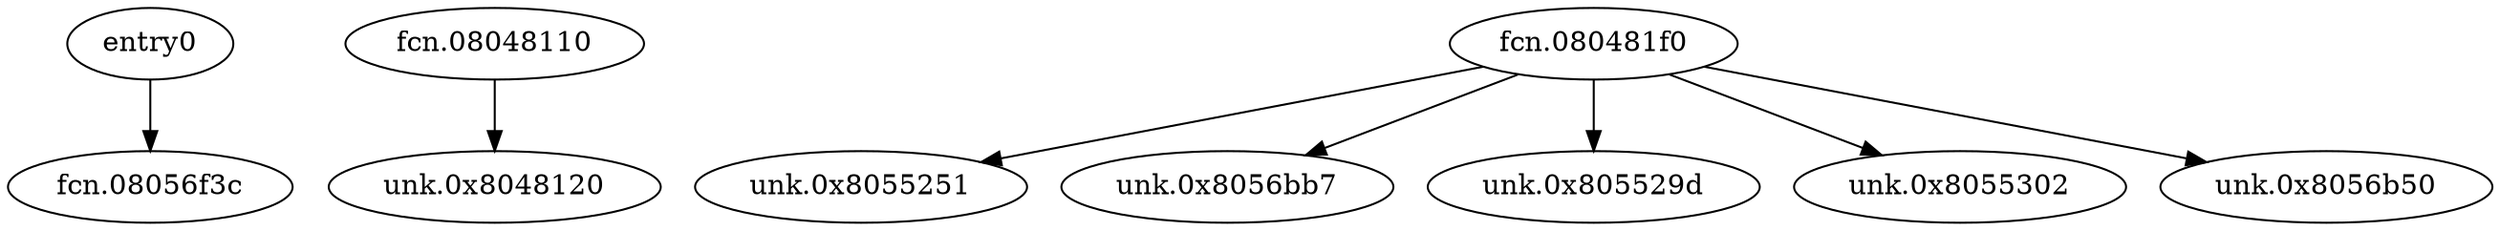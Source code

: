 digraph code {
  "0x08048164" [label="entry0"];
  "0x08048164" -> "0x08056f3c";
  "0x08056f3c" [label="fcn.08056f3c"];
  "0x08048110" [label="fcn.08048110"];
  "0x08048110" -> "0x08048120";
  "0x08048120" [label="unk.0x8048120"];
  "0x080481f0" [label="fcn.080481f0"];
  "0x080481f0" -> "0x08055251";
  "0x08055251" [label="unk.0x8055251"];
  "0x080481f0" -> "0x08056bb7";
  "0x08056bb7" [label="unk.0x8056bb7"];
  "0x080481f0" -> "0x0805529d";
  "0x0805529d" [label="unk.0x805529d"];
  "0x080481f0" -> "0x08055302";
  "0x08055302" [label="unk.0x8055302"];
  "0x080481f0" -> "0x08056b50";
  "0x08056b50" [label="unk.0x8056b50"];
}